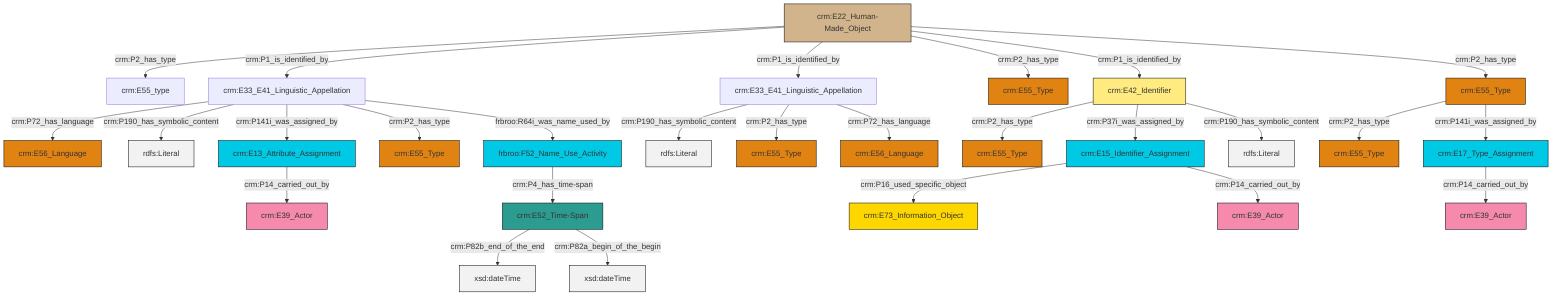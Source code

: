 graph TD
classDef Literal fill:#f2f2f2,stroke:#000000;
classDef CRM_Entity fill:#FFFFFF,stroke:#000000;
classDef Temporal_Entity fill:#00C9E6, stroke:#000000;
classDef Type fill:#E18312, stroke:#000000;
classDef Time-Span fill:#2C9C91, stroke:#000000;
classDef Appellation fill:#FFEB7F, stroke:#000000;
classDef Place fill:#008836, stroke:#000000;
classDef Persistent_Item fill:#B266B2, stroke:#000000;
classDef Conceptual_Object fill:#FFD700, stroke:#000000;
classDef Physical_Thing fill:#D2B48C, stroke:#000000;
classDef Actor fill:#f58aad, stroke:#000000;
classDef PC_Classes fill:#4ce600, stroke:#000000;
classDef Multi fill:#cccccc,stroke:#000000;

0["crm:E33_E41_Linguistic_Appellation"]:::Default -->|crm:P72_has_language| 1["crm:E56_Language"]:::Type
4["crm:E55_Type"]:::Type -->|crm:P2_has_type| 5["crm:E55_Type"]:::Type
6["crm:E22_Human-Made_Object"]:::Physical_Thing -->|crm:P2_has_type| 2["crm:E55_type"]:::Default
0["crm:E33_E41_Linguistic_Appellation"]:::Default -->|crm:P190_has_symbolic_content| 18[rdfs:Literal]:::Literal
6["crm:E22_Human-Made_Object"]:::Physical_Thing -->|crm:P1_is_identified_by| 0["crm:E33_E41_Linguistic_Appellation"]:::Default
9["frbroo:F52_Name_Use_Activity"]:::Temporal_Entity -->|crm:P4_has_time-span| 22["crm:E52_Time-Span"]:::Time-Span
20["crm:E33_E41_Linguistic_Appellation"]:::Default -->|crm:P190_has_symbolic_content| 23[rdfs:Literal]:::Literal
24["crm:E42_Identifier"]:::Appellation -->|crm:P2_has_type| 25["crm:E55_Type"]:::Type
6["crm:E22_Human-Made_Object"]:::Physical_Thing -->|crm:P1_is_identified_by| 20["crm:E33_E41_Linguistic_Appellation"]:::Default
24["crm:E42_Identifier"]:::Appellation -->|crm:P37i_was_assigned_by| 30["crm:E15_Identifier_Assignment"]:::Temporal_Entity
20["crm:E33_E41_Linguistic_Appellation"]:::Default -->|crm:P2_has_type| 13["crm:E55_Type"]:::Type
0["crm:E33_E41_Linguistic_Appellation"]:::Default -->|crm:P141i_was_assigned_by| 31["crm:E13_Attribute_Assignment"]:::Temporal_Entity
30["crm:E15_Identifier_Assignment"]:::Temporal_Entity -->|crm:P16_used_specific_object| 28["crm:E73_Information_Object"]:::Conceptual_Object
30["crm:E15_Identifier_Assignment"]:::Temporal_Entity -->|crm:P14_carried_out_by| 33["crm:E39_Actor"]:::Actor
0["crm:E33_E41_Linguistic_Appellation"]:::Default -->|crm:P2_has_type| 15["crm:E55_Type"]:::Type
24["crm:E42_Identifier"]:::Appellation -->|crm:P190_has_symbolic_content| 37[rdfs:Literal]:::Literal
22["crm:E52_Time-Span"]:::Time-Span -->|crm:P82b_end_of_the_end| 40[xsd:dateTime]:::Literal
6["crm:E22_Human-Made_Object"]:::Physical_Thing -->|crm:P2_has_type| 42["crm:E55_Type"]:::Type
0["crm:E33_E41_Linguistic_Appellation"]:::Default -->|frbroo:R64i_was_name_used_by| 9["frbroo:F52_Name_Use_Activity"]:::Temporal_Entity
31["crm:E13_Attribute_Assignment"]:::Temporal_Entity -->|crm:P14_carried_out_by| 35["crm:E39_Actor"]:::Actor
6["crm:E22_Human-Made_Object"]:::Physical_Thing -->|crm:P1_is_identified_by| 24["crm:E42_Identifier"]:::Appellation
6["crm:E22_Human-Made_Object"]:::Physical_Thing -->|crm:P2_has_type| 4["crm:E55_Type"]:::Type
4["crm:E55_Type"]:::Type -->|crm:P141i_was_assigned_by| 26["crm:E17_Type_Assignment"]:::Temporal_Entity
22["crm:E52_Time-Span"]:::Time-Span -->|crm:P82a_begin_of_the_begin| 47[xsd:dateTime]:::Literal
20["crm:E33_E41_Linguistic_Appellation"]:::Default -->|crm:P72_has_language| 38["crm:E56_Language"]:::Type
26["crm:E17_Type_Assignment"]:::Temporal_Entity -->|crm:P14_carried_out_by| 7["crm:E39_Actor"]:::Actor